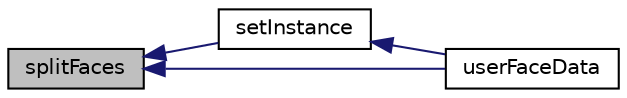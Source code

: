 digraph "splitFaces"
{
  bgcolor="transparent";
  edge [fontname="Helvetica",fontsize="10",labelfontname="Helvetica",labelfontsize="10"];
  node [fontname="Helvetica",fontsize="10",shape=record];
  rankdir="LR";
  Node12575 [label="splitFaces",height=0.2,width=0.4,color="black", fillcolor="grey75", style="filled", fontcolor="black"];
  Node12575 -> Node12576 [dir="back",color="midnightblue",fontsize="10",style="solid",fontname="Helvetica"];
  Node12576 [label="setInstance",height=0.2,width=0.4,color="black",URL="$a25857.html#add9813891a074bebd77384af1717b0bf",tooltip="Set instance of all local IOobjects. "];
  Node12576 -> Node12577 [dir="back",color="midnightblue",fontsize="10",style="solid",fontname="Helvetica"];
  Node12577 [label="userFaceData",height=0.2,width=0.4,color="black",URL="$a25857.html#a2cb6efa4184bedfbed60b069881c26a3"];
  Node12575 -> Node12577 [dir="back",color="midnightblue",fontsize="10",style="solid",fontname="Helvetica"];
}
